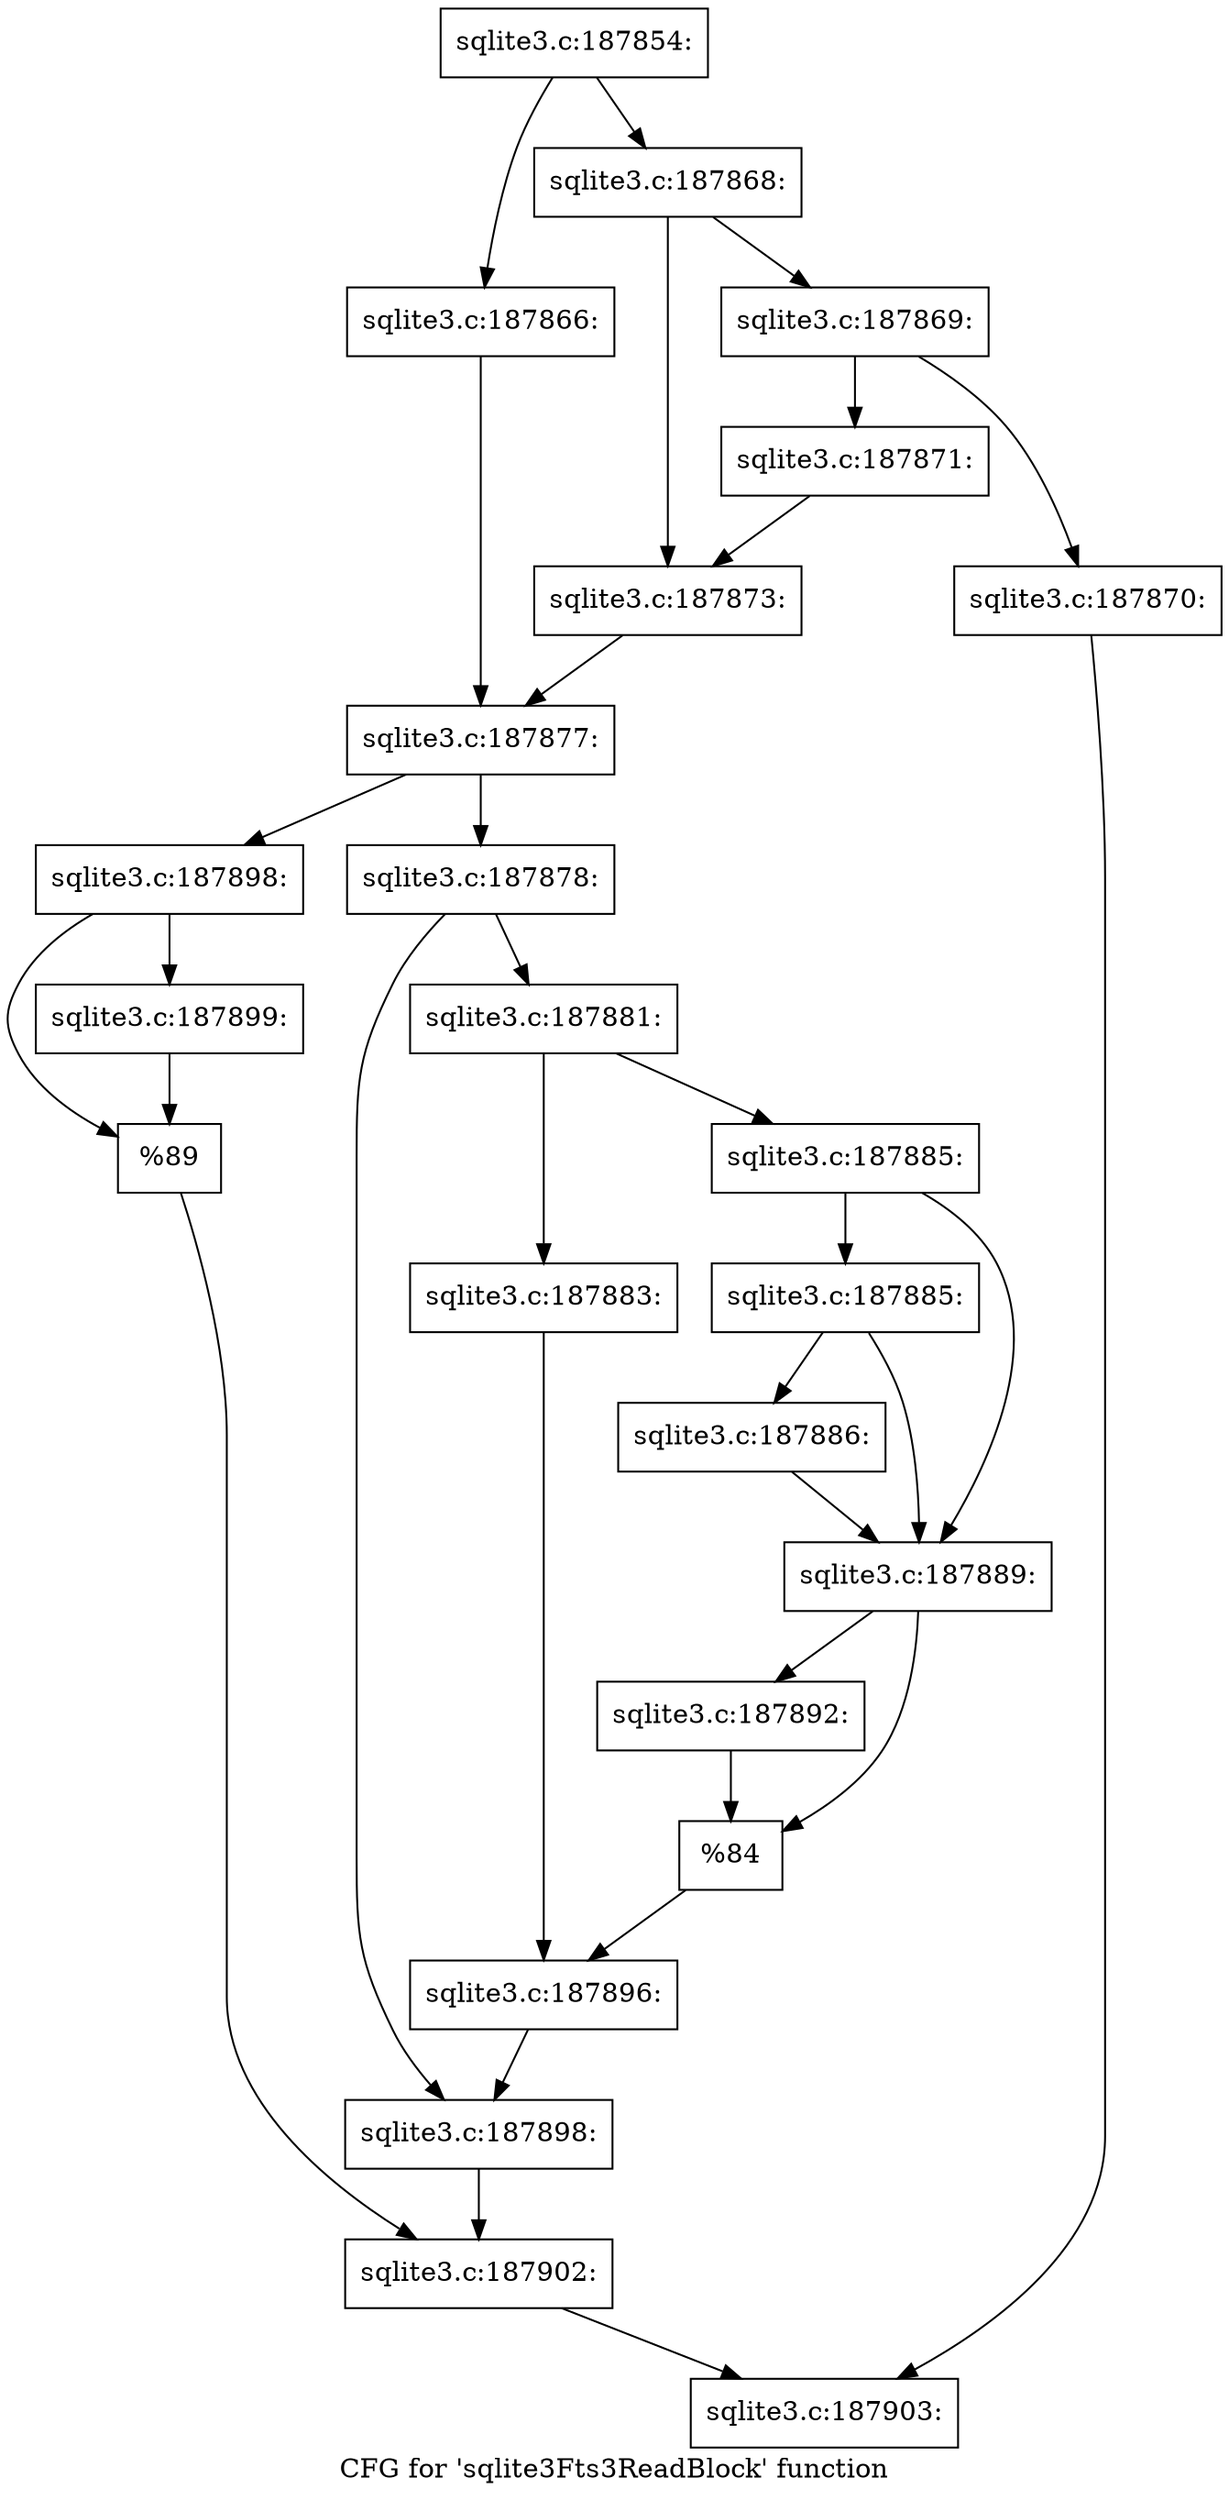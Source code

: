 digraph "CFG for 'sqlite3Fts3ReadBlock' function" {
	label="CFG for 'sqlite3Fts3ReadBlock' function";

	Node0x55c0fab6aed0 [shape=record,label="{sqlite3.c:187854:}"];
	Node0x55c0fab6aed0 -> Node0x55c0fab7b8f0;
	Node0x55c0fab6aed0 -> Node0x55c0fab7b990;
	Node0x55c0fab7b8f0 [shape=record,label="{sqlite3.c:187866:}"];
	Node0x55c0fab7b8f0 -> Node0x55c0fab7b940;
	Node0x55c0fab7b990 [shape=record,label="{sqlite3.c:187868:}"];
	Node0x55c0fab7b990 -> Node0x55c0fab7c3f0;
	Node0x55c0fab7b990 -> Node0x55c0fab7c440;
	Node0x55c0fab7c3f0 [shape=record,label="{sqlite3.c:187869:}"];
	Node0x55c0fab7c3f0 -> Node0x55c0fab7cfd0;
	Node0x55c0fab7c3f0 -> Node0x55c0fab7d020;
	Node0x55c0fab7cfd0 [shape=record,label="{sqlite3.c:187870:}"];
	Node0x55c0fab7cfd0 -> Node0x55c0fab6b050;
	Node0x55c0fab7d020 [shape=record,label="{sqlite3.c:187871:}"];
	Node0x55c0fab7d020 -> Node0x55c0fab7c440;
	Node0x55c0fab7c440 [shape=record,label="{sqlite3.c:187873:}"];
	Node0x55c0fab7c440 -> Node0x55c0fab7b940;
	Node0x55c0fab7b940 [shape=record,label="{sqlite3.c:187877:}"];
	Node0x55c0fab7b940 -> Node0x55c0fab7e160;
	Node0x55c0fab7b940 -> Node0x55c0fab7e590;
	Node0x55c0fab7e160 [shape=record,label="{sqlite3.c:187878:}"];
	Node0x55c0fab7e160 -> Node0x55c0fab7f1b0;
	Node0x55c0fab7e160 -> Node0x55c0fab7f200;
	Node0x55c0fab7f1b0 [shape=record,label="{sqlite3.c:187881:}"];
	Node0x55c0fab7f1b0 -> Node0x55c0fab7fbc0;
	Node0x55c0fab7f1b0 -> Node0x55c0fab7fb20;
	Node0x55c0fab7fb20 [shape=record,label="{sqlite3.c:187883:}"];
	Node0x55c0fab7fb20 -> Node0x55c0fab7fb70;
	Node0x55c0fab7fbc0 [shape=record,label="{sqlite3.c:187885:}"];
	Node0x55c0fab7fbc0 -> Node0x55c0fab80200;
	Node0x55c0fab7fbc0 -> Node0x55c0fab801b0;
	Node0x55c0fab80200 [shape=record,label="{sqlite3.c:187885:}"];
	Node0x55c0fab80200 -> Node0x55c0fab80160;
	Node0x55c0fab80200 -> Node0x55c0fab801b0;
	Node0x55c0fab80160 [shape=record,label="{sqlite3.c:187886:}"];
	Node0x55c0fab80160 -> Node0x55c0fab801b0;
	Node0x55c0fab801b0 [shape=record,label="{sqlite3.c:187889:}"];
	Node0x55c0fab801b0 -> Node0x55c0fab815d0;
	Node0x55c0fab801b0 -> Node0x55c0fab81620;
	Node0x55c0fab815d0 [shape=record,label="{sqlite3.c:187892:}"];
	Node0x55c0fab815d0 -> Node0x55c0fab81620;
	Node0x55c0fab81620 [shape=record,label="{%84}"];
	Node0x55c0fab81620 -> Node0x55c0fab7fb70;
	Node0x55c0fab7fb70 [shape=record,label="{sqlite3.c:187896:}"];
	Node0x55c0fab7fb70 -> Node0x55c0fab7f200;
	Node0x55c0fab7f200 [shape=record,label="{sqlite3.c:187898:}"];
	Node0x55c0fab7f200 -> Node0x55c0fab7e540;
	Node0x55c0fab7e590 [shape=record,label="{sqlite3.c:187898:}"];
	Node0x55c0fab7e590 -> Node0x55c0fab82220;
	Node0x55c0fab7e590 -> Node0x55c0fab82270;
	Node0x55c0fab82220 [shape=record,label="{sqlite3.c:187899:}"];
	Node0x55c0fab82220 -> Node0x55c0fab82270;
	Node0x55c0fab82270 [shape=record,label="{%89}"];
	Node0x55c0fab82270 -> Node0x55c0fab7e540;
	Node0x55c0fab7e540 [shape=record,label="{sqlite3.c:187902:}"];
	Node0x55c0fab7e540 -> Node0x55c0fab6b050;
	Node0x55c0fab6b050 [shape=record,label="{sqlite3.c:187903:}"];
}
